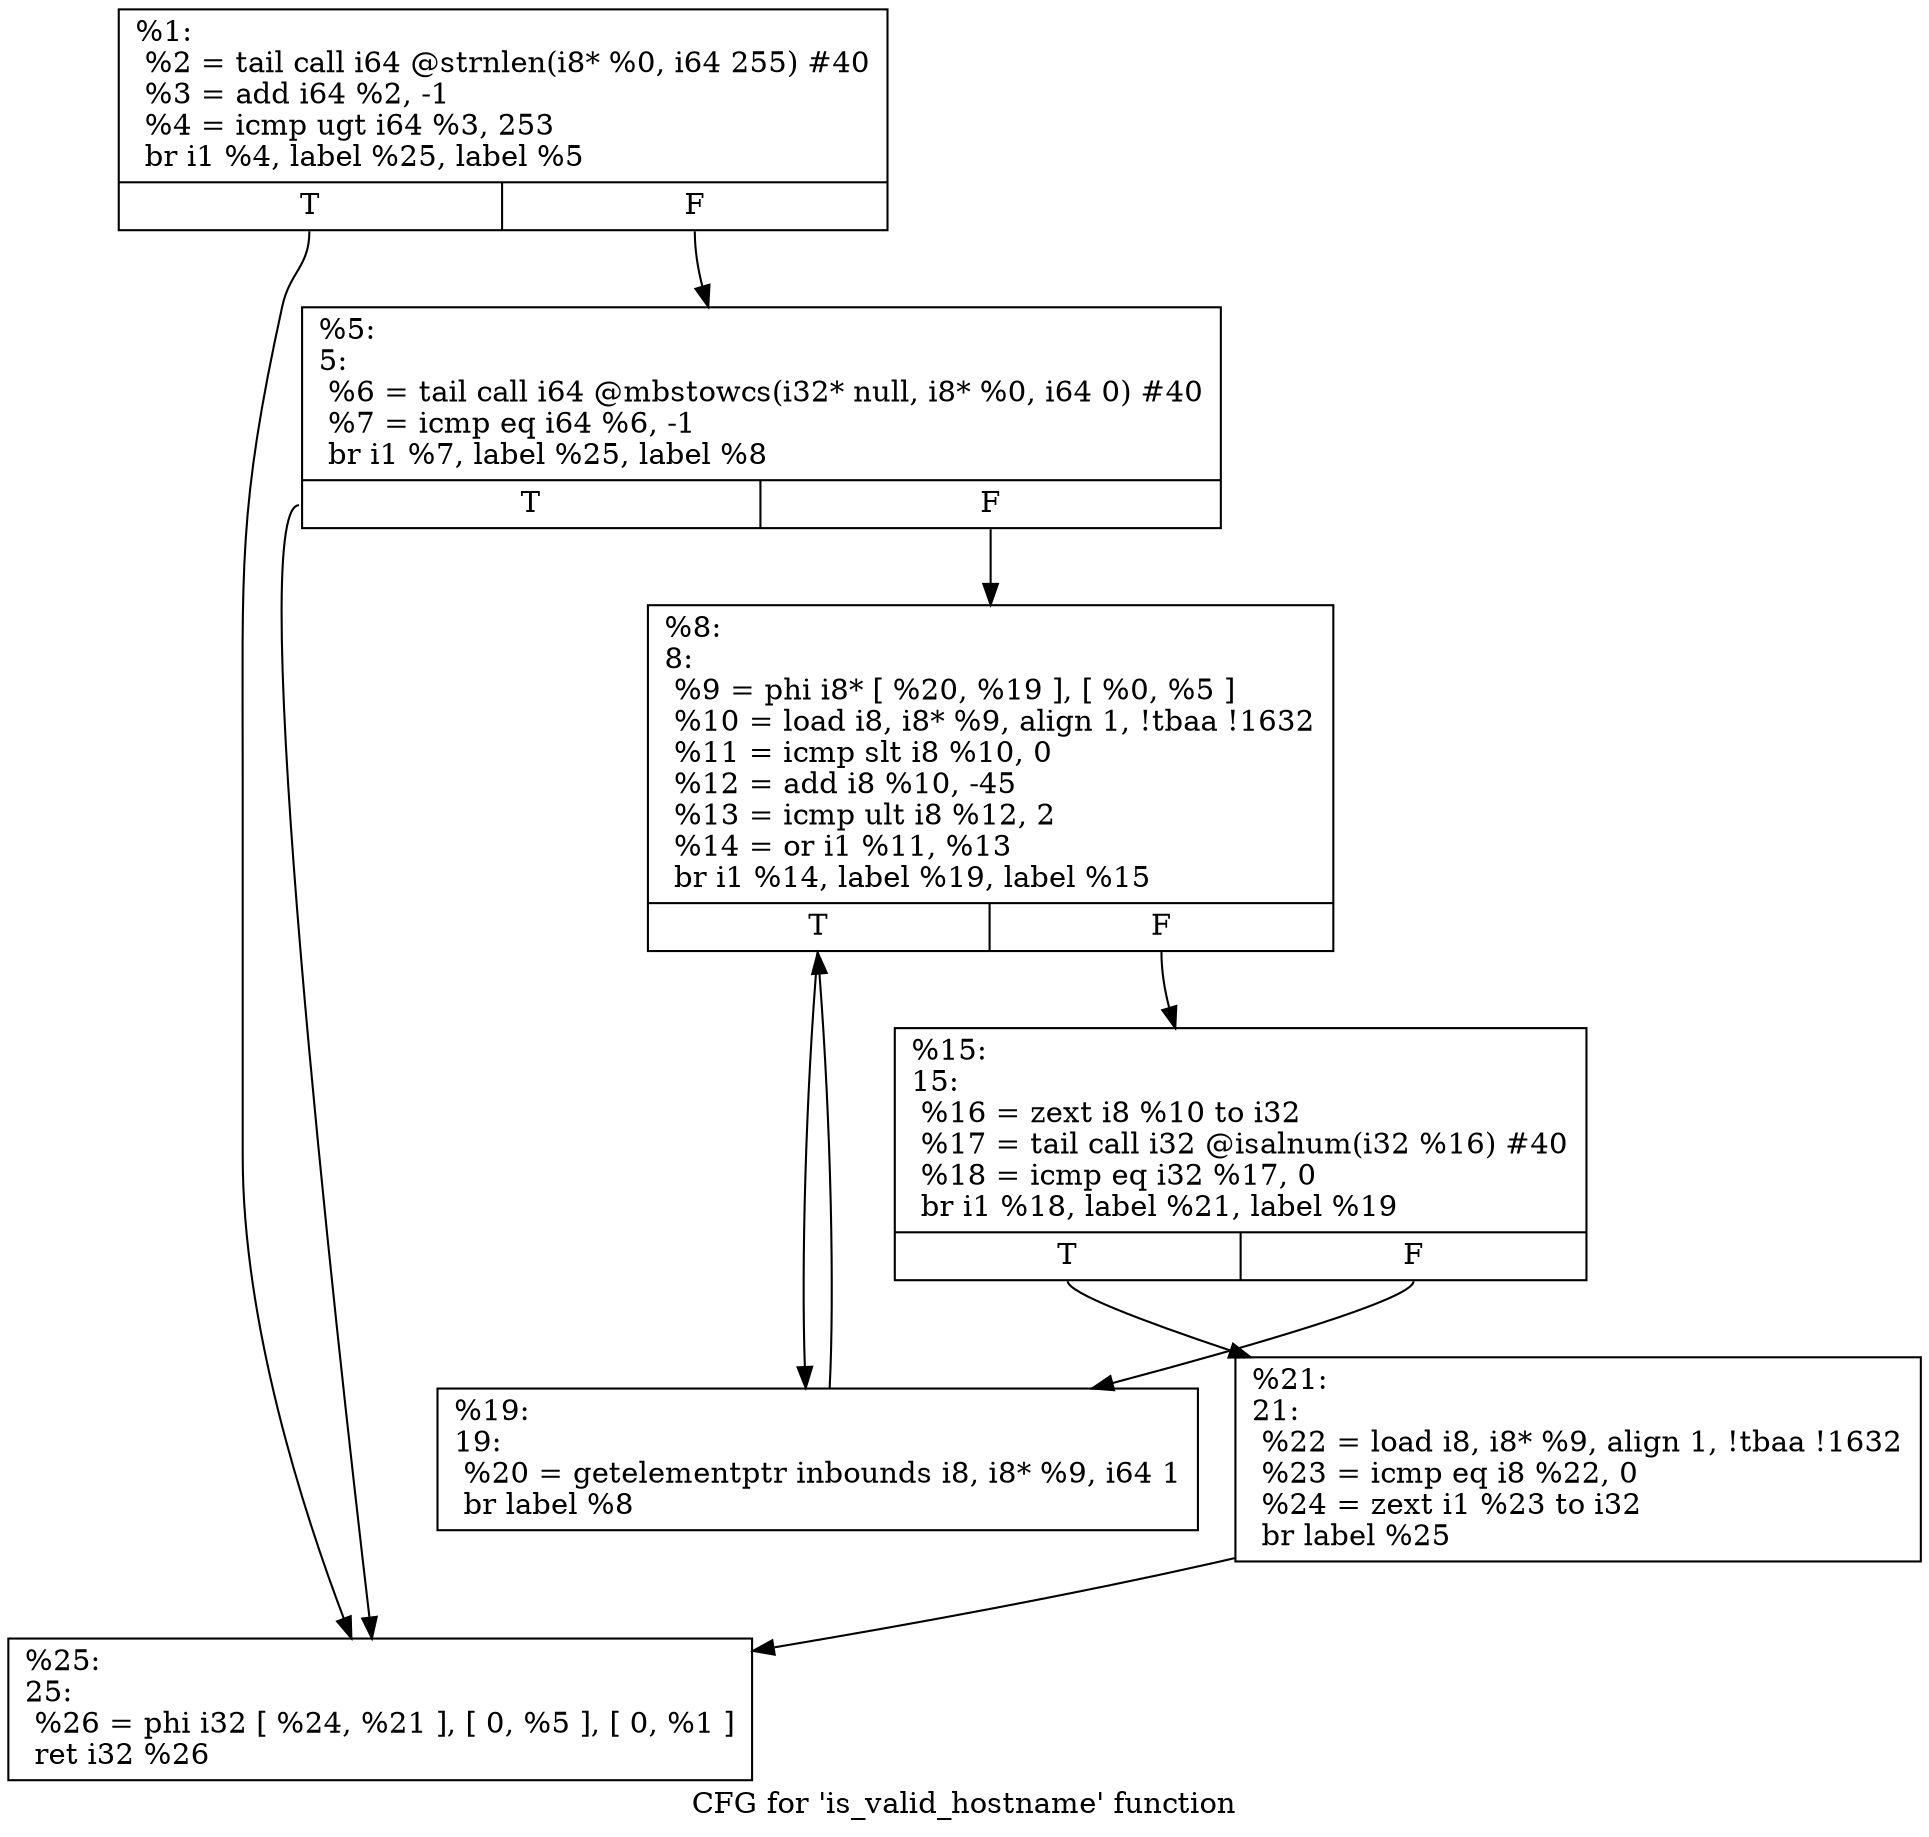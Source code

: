 digraph "CFG for 'is_valid_hostname' function" {
	label="CFG for 'is_valid_hostname' function";

	Node0x1a7f720 [shape=record,label="{%1:\l  %2 = tail call i64 @strnlen(i8* %0, i64 255) #40\l  %3 = add i64 %2, -1\l  %4 = icmp ugt i64 %3, 253\l  br i1 %4, label %25, label %5\l|{<s0>T|<s1>F}}"];
	Node0x1a7f720:s0 -> Node0x1a7f940;
	Node0x1a7f720:s1 -> Node0x1a7f7b0;
	Node0x1a7f7b0 [shape=record,label="{%5:\l5:                                                \l  %6 = tail call i64 @mbstowcs(i32* null, i8* %0, i64 0) #40\l  %7 = icmp eq i64 %6, -1\l  br i1 %7, label %25, label %8\l|{<s0>T|<s1>F}}"];
	Node0x1a7f7b0:s0 -> Node0x1a7f940;
	Node0x1a7f7b0:s1 -> Node0x1a7f800;
	Node0x1a7f800 [shape=record,label="{%8:\l8:                                                \l  %9 = phi i8* [ %20, %19 ], [ %0, %5 ]\l  %10 = load i8, i8* %9, align 1, !tbaa !1632\l  %11 = icmp slt i8 %10, 0\l  %12 = add i8 %10, -45\l  %13 = icmp ult i8 %12, 2\l  %14 = or i1 %11, %13\l  br i1 %14, label %19, label %15\l|{<s0>T|<s1>F}}"];
	Node0x1a7f800:s0 -> Node0x1a7f8a0;
	Node0x1a7f800:s1 -> Node0x1a7f850;
	Node0x1a7f850 [shape=record,label="{%15:\l15:                                               \l  %16 = zext i8 %10 to i32\l  %17 = tail call i32 @isalnum(i32 %16) #40\l  %18 = icmp eq i32 %17, 0\l  br i1 %18, label %21, label %19\l|{<s0>T|<s1>F}}"];
	Node0x1a7f850:s0 -> Node0x1a7f8f0;
	Node0x1a7f850:s1 -> Node0x1a7f8a0;
	Node0x1a7f8a0 [shape=record,label="{%19:\l19:                                               \l  %20 = getelementptr inbounds i8, i8* %9, i64 1\l  br label %8\l}"];
	Node0x1a7f8a0 -> Node0x1a7f800;
	Node0x1a7f8f0 [shape=record,label="{%21:\l21:                                               \l  %22 = load i8, i8* %9, align 1, !tbaa !1632\l  %23 = icmp eq i8 %22, 0\l  %24 = zext i1 %23 to i32\l  br label %25\l}"];
	Node0x1a7f8f0 -> Node0x1a7f940;
	Node0x1a7f940 [shape=record,label="{%25:\l25:                                               \l  %26 = phi i32 [ %24, %21 ], [ 0, %5 ], [ 0, %1 ]\l  ret i32 %26\l}"];
}
